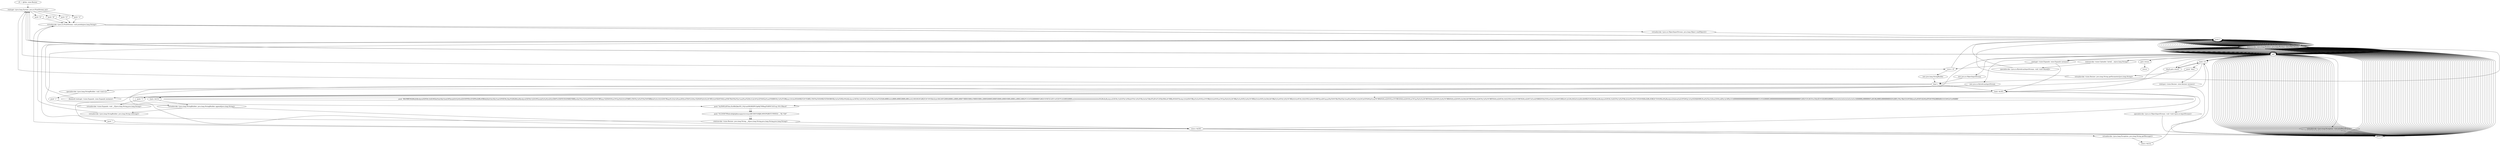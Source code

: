 digraph "" {
    "r0 := @this: isize.Resizer"
    "staticget <java.lang.System: java.io.PrintStream out>"
    "r0 := @this: isize.Resizer"->"staticget <java.lang.System: java.io.PrintStream out>";
    "push \"i1\""
    "staticget <java.lang.System: java.io.PrintStream out>"->"push \"i1\"";
    "virtualinvoke <java.io.PrintStream: void println(java.lang.String)>"
    "push \"i1\""->"virtualinvoke <java.io.PrintStream: void println(java.lang.String)>";
    "push 1"
    "virtualinvoke <java.io.PrintStream: void println(java.lang.String)>"->"push 1";
    "staticinvoke <java.lang.Boolean: java.lang.Boolean valueOf(boolean)>"
    "push 1"->"staticinvoke <java.lang.Boolean: java.lang.Boolean valueOf(boolean)>";
    "pop"
    "staticinvoke <java.lang.Boolean: java.lang.Boolean valueOf(boolean)>"->"pop";
    "pop"->"push 1";
    "push 1"->"staticinvoke <java.lang.Boolean: java.lang.Boolean valueOf(boolean)>";
    "staticinvoke <java.lang.Boolean: java.lang.Boolean valueOf(boolean)>"->"pop";
    "pop"->"push 1";
    "push 1"->"staticinvoke <java.lang.Boolean: java.lang.Boolean valueOf(boolean)>";
    "staticinvoke <java.lang.Boolean: java.lang.Boolean valueOf(boolean)>"->"pop";
    "pop"->"push 1";
    "push 1"->"staticinvoke <java.lang.Boolean: java.lang.Boolean valueOf(boolean)>";
    "staticinvoke <java.lang.Boolean: java.lang.Boolean valueOf(boolean)>"->"pop";
    "pop"->"push 1";
    "push 1"->"staticinvoke <java.lang.Boolean: java.lang.Boolean valueOf(boolean)>";
    "staticinvoke <java.lang.Boolean: java.lang.Boolean valueOf(boolean)>"->"pop";
    "pop"->"push 1";
    "push 1"->"staticinvoke <java.lang.Boolean: java.lang.Boolean valueOf(boolean)>";
    "staticinvoke <java.lang.Boolean: java.lang.Boolean valueOf(boolean)>"->"pop";
    "pop"->"push 1";
    "push 1"->"staticinvoke <java.lang.Boolean: java.lang.Boolean valueOf(boolean)>";
    "staticinvoke <java.lang.Boolean: java.lang.Boolean valueOf(boolean)>"->"pop";
    "pop"->"push 1";
    "push 1"->"staticinvoke <java.lang.Boolean: java.lang.Boolean valueOf(boolean)>";
    "staticinvoke <java.lang.Boolean: java.lang.Boolean valueOf(boolean)>"->"pop";
    "load.r r0"
    "pop"->"load.r r0";
    "staticput <isize.Resizer: isize.Resizer instance>"
    "load.r r0"->"staticput <isize.Resizer: isize.Resizer instance>";
    "push 0"
    "staticput <isize.Resizer: isize.Resizer instance>"->"push 0";
    "push 0"->"staticinvoke <java.lang.Boolean: java.lang.Boolean valueOf(boolean)>";
    "staticinvoke <java.lang.Boolean: java.lang.Boolean valueOf(boolean)>"->"pop";
    "pop"->"push 0";
    "push 0"->"staticinvoke <java.lang.Boolean: java.lang.Boolean valueOf(boolean)>";
    "staticinvoke <java.lang.Boolean: java.lang.Boolean valueOf(boolean)>"->"pop";
    "pop"->"push 0";
    "push 0"->"staticinvoke <java.lang.Boolean: java.lang.Boolean valueOf(boolean)>";
    "staticinvoke <java.lang.Boolean: java.lang.Boolean valueOf(boolean)>"->"pop";
    "pop"->"push 0";
    "push 0"->"staticinvoke <java.lang.Boolean: java.lang.Boolean valueOf(boolean)>";
    "staticinvoke <java.lang.Boolean: java.lang.Boolean valueOf(boolean)>"->"pop";
    "pop"->"staticget <java.lang.System: java.io.PrintStream out>";
    "push \"i2\""
    "staticget <java.lang.System: java.io.PrintStream out>"->"push \"i2\"";
    "push \"i2\""->"virtualinvoke <java.io.PrintStream: void println(java.lang.String)>";
    "virtualinvoke <java.io.PrintStream: void println(java.lang.String)>"->"push 1";
    "push 1"->"staticinvoke <java.lang.Boolean: java.lang.Boolean valueOf(boolean)>";
    "staticinvoke <java.lang.Boolean: java.lang.Boolean valueOf(boolean)>"->"pop";
    "pop"->"push 1";
    "push 1"->"staticinvoke <java.lang.Boolean: java.lang.Boolean valueOf(boolean)>";
    "staticinvoke <java.lang.Boolean: java.lang.Boolean valueOf(boolean)>"->"pop";
    "pop"->"push 1";
    "push 1"->"staticinvoke <java.lang.Boolean: java.lang.Boolean valueOf(boolean)>";
    "staticinvoke <java.lang.Boolean: java.lang.Boolean valueOf(boolean)>"->"pop";
    "pop"->"push 1";
    "push 1"->"staticinvoke <java.lang.Boolean: java.lang.Boolean valueOf(boolean)>";
    "staticinvoke <java.lang.Boolean: java.lang.Boolean valueOf(boolean)>"->"pop";
    "pop"->"push 1";
    "push 1"->"staticinvoke <java.lang.Boolean: java.lang.Boolean valueOf(boolean)>";
    "staticinvoke <java.lang.Boolean: java.lang.Boolean valueOf(boolean)>"->"pop";
    "pop"->"push 0";
    "push 0"->"staticinvoke <java.lang.Boolean: java.lang.Boolean valueOf(boolean)>";
    "staticinvoke <java.lang.Boolean: java.lang.Boolean valueOf(boolean)>"->"pop";
    "pop"->"push 0";
    "push 0"->"staticinvoke <java.lang.Boolean: java.lang.Boolean valueOf(boolean)>";
    "staticinvoke <java.lang.Boolean: java.lang.Boolean valueOf(boolean)>"->"pop";
    "pop"->"push 0";
    "push 0"->"staticinvoke <java.lang.Boolean: java.lang.Boolean valueOf(boolean)>";
    "staticinvoke <java.lang.Boolean: java.lang.Boolean valueOf(boolean)>"->"pop";
    "pop"->"push 0";
    "push 0"->"staticinvoke <java.lang.Boolean: java.lang.Boolean valueOf(boolean)>";
    "staticinvoke <java.lang.Boolean: java.lang.Boolean valueOf(boolean)>"->"pop";
    "pop"->"push 1";
    "push 1"->"staticinvoke <java.lang.Boolean: java.lang.Boolean valueOf(boolean)>";
    "staticinvoke <java.lang.Boolean: java.lang.Boolean valueOf(boolean)>"->"pop";
    "pop"->"push 1";
    "push 1"->"staticinvoke <java.lang.Boolean: java.lang.Boolean valueOf(boolean)>";
    "staticinvoke <java.lang.Boolean: java.lang.Boolean valueOf(boolean)>"->"pop";
    "pop"->"push 1";
    "push 1"->"staticinvoke <java.lang.Boolean: java.lang.Boolean valueOf(boolean)>";
    "staticinvoke <java.lang.Boolean: java.lang.Boolean valueOf(boolean)>"->"pop";
    "pop"->"push 1";
    "push 1"->"staticinvoke <java.lang.Boolean: java.lang.Boolean valueOf(boolean)>";
    "staticinvoke <java.lang.Boolean: java.lang.Boolean valueOf(boolean)>"->"pop";
    "pop"->"push 1";
    "push 1"->"staticinvoke <java.lang.Boolean: java.lang.Boolean valueOf(boolean)>";
    "staticinvoke <java.lang.Boolean: java.lang.Boolean valueOf(boolean)>"->"pop";
    "pop"->"push 0";
    "push 0"->"staticinvoke <java.lang.Boolean: java.lang.Boolean valueOf(boolean)>";
    "staticinvoke <java.lang.Boolean: java.lang.Boolean valueOf(boolean)>"->"pop";
    "pop"->"push 0";
    "push 0"->"staticinvoke <java.lang.Boolean: java.lang.Boolean valueOf(boolean)>";
    "staticinvoke <java.lang.Boolean: java.lang.Boolean valueOf(boolean)>"->"pop";
    "pop"->"push 0";
    "push 0"->"staticinvoke <java.lang.Boolean: java.lang.Boolean valueOf(boolean)>";
    "staticinvoke <java.lang.Boolean: java.lang.Boolean valueOf(boolean)>"->"pop";
    "pop"->"push 0";
    "push 0"->"staticinvoke <java.lang.Boolean: java.lang.Boolean valueOf(boolean)>";
    "staticinvoke <java.lang.Boolean: java.lang.Boolean valueOf(boolean)>"->"pop";
    "pop"->"push 0";
    "push 0"->"staticinvoke <java.lang.Boolean: java.lang.Boolean valueOf(boolean)>";
    "staticinvoke <java.lang.Boolean: java.lang.Boolean valueOf(boolean)>"->"pop";
    "pop"->"push 0";
    "push 0"->"staticinvoke <java.lang.Boolean: java.lang.Boolean valueOf(boolean)>";
    "staticinvoke <java.lang.Boolean: java.lang.Boolean valueOf(boolean)>"->"pop";
    "new java.io.ByteArrayInputStream"
    "pop"->"new java.io.ByteArrayInputStream";
    "store.r $r203"
    "new java.io.ByteArrayInputStream"->"store.r $r203";
    "load.r $r203"
    "store.r $r203"->"load.r $r203";
    "push \"BIGPfffFlNl2ffuZyByulyyu2GlFl#y?yI2G#ll2yFyly3l2y?yuyG#NyuyIyFyGy#yul2X3NPPlPyGFZfPfIuf2fffu#Bffufyll2yFyly3l2y?yuyG#NlFl#y3lyyFl2lXl2ffu2yByulyyu2GlFl#y?yI2G#NyuyIyFyGy#yul2GyGB#PuGIXPIFZXGfNfffZFBfffIyul2yF#yy?yFyIy#lNFNyFl##?fffGyyy?l2lNl###yul?#3yyFlyFyFyZFBfff?y?lNF#y?yPyFFNyFl#FBffflyIyFyGy?yFyGl##?ffuyyPy?yGy?yPyuyI##yul?lN#?yG#yy?l2lNl#FlyFyFyZ#?fff?yGyFlXl#FNl#yuyPlf#?ffuFlNyFl2y?yuyIFyyFl2lNy?y3yG#3yGFNl#l2yFyuyP#Bfff#l#y?yPyFFZfffyyyy?yFyIy#lNl#fff2FZ#?FZfffFy?lNFNyFl#l#fff2FZFB#Ifff#lBy3yGyFl#ffu##IyByulyyu23lFl#y?yI23F#y?yPyFFBy3yGyFNZlXlffufffffffufufufffffffufffffff2fffffffufffffu2uFyNB3IfGlFl2fff2FZ#?#PZByf2ylyGBZ2BFf2fffflXlfffffffuufffffffuffffflP?fffffff#ffffffuFfffffff#ffffffu2ffffffXBfffffff2fffffffNfffffffufffffff#ffffffufffffffuuffffff22fffff2PG3G#XXIfffffffffflFl2fff2FZFBFlX32fN?u#ZXFPG2f2fffflXlfffffffuufufufufufufufufufufufufufufufufufulNl2ffuXyByulyyu2GlFl#y?yI2GFNy?yPlfyIyFF#y?yPyFFBy3yGyF3BylFPyfPuFG3FByfNffu2#?fffBy#lNl#FNyulyy?yGyllN#?fffyyFyGy###yul?#?fffIyFyGy###yul?#3yyFlyFyFyZ#?ffflyFyGy##Py3y#yF#?fffXyFyGy##Py3yGl#yX#?ffflyFyGy#F#y?yPyF#?fffZyFyGy#F#y?yPyF#Py3y#yF#?fff?l2yull#3yyyylNyFl##?ffuFlNyFl2y?yuyIFyyFl2lNy?y3yG#3yGFNl#l2yFyuyP#?fffXlNl#yul2l###yul?#?fffGlNl#yul2l###yul?#3yyFlyFyFyZ#?fff?lNl#yul2l##Py3y#yF#?fffBlNl#yul2l##Py3yGl#yX#?fff?lNl#yul2l#F#y?yPyF#?fffPlNl#yul2l#F#y?yPyF#Py3y#yF#?fff?lNl#yul2l#F?yFyul2FBfffZlFlNyF##yul?yIy?ylyXl#FZfffZyPy3yGl#yX#IyFyGyll#yXl#fff2FZ#2lXl2ffu2yByulyyu2GlFl#y?yI2GF#y?yPyFFBy3yGyFNuZNG?3Fll##BIBuf2fffu#Ifff2#?##l#ffu2#IyByulyyu23yIyuyGyl23FNl#l2y?yGylNZlXlfl#fffG#uyPyFl2y?yNyu23##yulllNy3yGffNyGGXfffffffffffffffffffffffffffffffffffffffffffffffff3G#XXIfffffffff2fffffffffffffffffffffffffffffffffffffffffffffffffffffffffflFl2fff2FZ#2BI3Nul3XfyfXF#Gff2fffflXlffffffffIu3uIu3uGu3uGu3u3uGu3uGu3llfBfffffffyfffffffffffflFlufflGfffyfffffff2fffffffffffffffflXlNl2fffPy?lNy?lByF2G#FlXlfyuyGy#lNFGXZ#IylPPI#f?PXf2fffflXlflX33333#G23?y#BIfffB\""
    "load.r $r203"->"push \"BIGPfffFlNl2ffuZyByulyyu2GlFl#y?yI2G#ll2yFyly3l2y?yuyG#NyuyIyFyGy#yul2X3NPPlPyGFZfPfIuf2fffu#Bffufyll2yFyly3l2y?yuyG#NlFl#y3lyyFl2lXl2ffu2yByulyyu2GlFl#y?yI2G#NyuyIyFyGy#yul2GyGB#PuGIXPIFZXGfNfffZFBfffIyul2yF#yy?yFyIy#lNFNyFl##?fffGyyy?l2lNl###yul?#3yyFlyFyFyZFBfff?y?lNF#y?yPyFFNyFl#FBffflyIyFyGy?yFyGl##?ffuyyPy?yGy?yPyuyI##yul?lN#?yG#yy?l2lNl#FlyFyFyZ#?fff?yGyFlXl#FNl#yuyPlf#?ffuFlNyFl2y?yuyIFyyFl2lNy?y3yG#3yGFNl#l2yFyuyP#Bfff#l#y?yPyFFZfffyyyy?yFyIy#lNl#fff2FZ#?FZfffFy?lNFNyFl#l#fff2FZFB#Ifff#lBy3yGyFl#ffu##IyByulyyu23lFl#y?yI23F#y?yPyFFBy3yGyFNZlXlffufffffffufufufffffffufffffff2fffffffufffffu2uFyNB3IfGlFl2fff2FZ#?#PZByf2ylyGBZ2BFf2fffflXlfffffffuufffffffuffffflP?fffffff#ffffffuFfffffff#ffffffu2ffffffXBfffffff2fffffffNfffffffufffffff#ffffffufffffffuuffffff22fffff2PG3G#XXIfffffffffflFl2fff2FZFBFlX32fN?u#ZXFPG2f2fffflXlfffffffuufufufufufufufufufufufufufufufufufulNl2ffuXyByulyyu2GlFl#y?yI2GFNy?yPlfyIyFF#y?yPyFFBy3yGyF3BylFPyfPuFG3FByfNffu2#?fffBy#lNl#FNyulyy?yGyllN#?fffyyFyGy###yul?#?fffIyFyGy###yul?#3yyFlyFyFyZ#?ffflyFyGy##Py3y#yF#?fffXyFyGy##Py3yGl#yX#?ffflyFyGy#F#y?yPyF#?fffZyFyGy#F#y?yPyF#Py3y#yF#?fff?l2yull#3yyyylNyFl##?ffuFlNyFl2y?yuyIFyyFl2lNy?y3yG#3yGFNl#l2yFyuyP#?fffXlNl#yul2l###yul?#?fffGlNl#yul2l###yul?#3yyFlyFyFyZ#?fff?lNl#yul2l##Py3y#yF#?fffBlNl#yul2l##Py3yGl#yX#?fff?lNl#yul2l#F#y?yPyF#?fffPlNl#yul2l#F#y?yPyF#Py3y#yF#?fff?lNl#yul2l#F?yFyul2FBfffZlFlNyF##yul?yIy?ylyXl#FZfffZyPy3yGl#yX#IyFyGyll#yXl#fff2FZ#2lXl2ffu2yByulyyu2GlFl#y?yI2GF#y?yPyFFBy3yGyFNuZNG?3Fll##BIBuf2fffu#Ifff2#?##l#ffu2#IyByulyyu23yIyuyGyl23FNl#l2y?yGylNZlXlfl#fffG#uyPyFl2y?yNyu23##yulllNy3yGffNyGGXfffffffffffffffffffffffffffffffffffffffffffffffff3G#XXIfffffffff2fffffffffffffffffffffffffffffffffffffffffffffffffffffffffflFl2fff2FZ#2BI3Nul3XfyfXF#Gff2fffflXlffffffffIu3uIu3uGu3uGu3u3uGu3uGu3llfBfffffffyfffffffffffflFlufflGfffyfffffff2fffffffffffffffflXlNl2fffPy?lNy?lByF2G#FlXlfyuyGy#lNFGXZ#IylPPI#f?PXf2fffflXlflX33333#G23?y#BIfffB\"";
    "push \"fu2N#FylX?hon.KwR&QkeiVD_L%J:tzaS0E/BZIPG3p64j7HMxg5Yd9OC1bTvsq=W-rU8mcA\""
    "push \"BIGPfffFlNl2ffuZyByulyyu2GlFl#y?yI2G#ll2yFyly3l2y?yuyG#NyuyIyFyGy#yul2X3NPPlPyGFZfPfIuf2fffu#Bffufyll2yFyly3l2y?yuyG#NlFl#y3lyyFl2lXl2ffu2yByulyyu2GlFl#y?yI2G#NyuyIyFyGy#yul2GyGB#PuGIXPIFZXGfNfffZFBfffIyul2yF#yy?yFyIy#lNFNyFl##?fffGyyy?l2lNl###yul?#3yyFlyFyFyZFBfff?y?lNF#y?yPyFFNyFl#FBffflyIyFyGy?yFyGl##?ffuyyPy?yGy?yPyuyI##yul?lN#?yG#yy?l2lNl#FlyFyFyZ#?fff?yGyFlXl#FNl#yuyPlf#?ffuFlNyFl2y?yuyIFyyFl2lNy?y3yG#3yGFNl#l2yFyuyP#Bfff#l#y?yPyFFZfffyyyy?yFyIy#lNl#fff2FZ#?FZfffFy?lNFNyFl#l#fff2FZFB#Ifff#lBy3yGyFl#ffu##IyByulyyu23lFl#y?yI23F#y?yPyFFBy3yGyFNZlXlffufffffffufufufffffffufffffff2fffffffufffffu2uFyNB3IfGlFl2fff2FZ#?#PZByf2ylyGBZ2BFf2fffflXlfffffffuufffffffuffffflP?fffffff#ffffffuFfffffff#ffffffu2ffffffXBfffffff2fffffffNfffffffufffffff#ffffffufffffffuuffffff22fffff2PG3G#XXIfffffffffflFl2fff2FZFBFlX32fN?u#ZXFPG2f2fffflXlfffffffuufufufufufufufufufufufufufufufufufulNl2ffuXyByulyyu2GlFl#y?yI2GFNy?yPlfyIyFF#y?yPyFFBy3yGyF3BylFPyfPuFG3FByfNffu2#?fffBy#lNl#FNyulyy?yGyllN#?fffyyFyGy###yul?#?fffIyFyGy###yul?#3yyFlyFyFyZ#?ffflyFyGy##Py3y#yF#?fffXyFyGy##Py3yGl#yX#?ffflyFyGy#F#y?yPyF#?fffZyFyGy#F#y?yPyF#Py3y#yF#?fff?l2yull#3yyyylNyFl##?ffuFlNyFl2y?yuyIFyyFl2lNy?y3yG#3yGFNl#l2yFyuyP#?fffXlNl#yul2l###yul?#?fffGlNl#yul2l###yul?#3yyFlyFyFyZ#?fff?lNl#yul2l##Py3y#yF#?fffBlNl#yul2l##Py3yGl#yX#?fff?lNl#yul2l#F#y?yPyF#?fffPlNl#yul2l#F#y?yPyF#Py3y#yF#?fff?lNl#yul2l#F?yFyul2FBfffZlFlNyF##yul?yIy?ylyXl#FZfffZyPy3yGl#yX#IyFyGyll#yXl#fff2FZ#2lXl2ffu2yByulyyu2GlFl#y?yI2GF#y?yPyFFBy3yGyFNuZNG?3Fll##BIBuf2fffu#Ifff2#?##l#ffu2#IyByulyyu23yIyuyGyl23FNl#l2y?yGylNZlXlfl#fffG#uyPyFl2y?yNyu23##yulllNy3yGffNyGGXfffffffffffffffffffffffffffffffffffffffffffffffff3G#XXIfffffffff2fffffffffffffffffffffffffffffffffffffffffffffffffffffffffflFl2fff2FZ#2BI3Nul3XfyfXF#Gff2fffflXlffffffffIu3uIu3uGu3uGu3u3uGu3uGu3llfBfffffffyfffffffffffflFlufflGfffyfffffff2fffffffffffffffflXlNl2fffPy?lNy?lByF2G#FlXlfyuyGy#lNFGXZ#IylPPI#f?PXf2fffflXlflX33333#G23?y#BIfffB\""->"push \"fu2N#FylX?hon.KwR&QkeiVD_L%J:tzaS0E/BZIPG3p64j7HMxg5Yd9OC1bTvsq=W-rU8mcA\"";
    "push \"0123456789abcdefghijklmnopqrstuvwxyzABCDEFGHIJKLMNOPQRSTUVWXYZ/.:_-?&=%#\""
    "push \"fu2N#FylX?hon.KwR&QkeiVD_L%J:tzaS0E/BZIPG3p64j7HMxg5Yd9OC1bTvsq=W-rU8mcA\""->"push \"0123456789abcdefghijklmnopqrstuvwxyzABCDEFGHIJKLMNOPQRSTUVWXYZ/.:_-?&=%#\"";
    "staticinvoke <isize.Resizer: java.lang.String __d(java.lang.String,java.lang.String,java.lang.String)>"
    "push \"0123456789abcdefghijklmnopqrstuvwxyzABCDEFGHIJKLMNOPQRSTUVWXYZ/.:_-?&=%#\""->"staticinvoke <isize.Resizer: java.lang.String __d(java.lang.String,java.lang.String,java.lang.String)>";
    "staticinvoke <isize.Resizer: java.lang.String __d(java.lang.String,java.lang.String,java.lang.String)>"->"push 1";
    "push 1"->"staticinvoke <java.lang.Boolean: java.lang.Boolean valueOf(boolean)>";
    "staticinvoke <java.lang.Boolean: java.lang.Boolean valueOf(boolean)>"->"pop";
    "pop"->"push 1";
    "push 1"->"staticinvoke <java.lang.Boolean: java.lang.Boolean valueOf(boolean)>";
    "staticinvoke <java.lang.Boolean: java.lang.Boolean valueOf(boolean)>"->"pop";
    "pop"->"push 1";
    "push 1"->"staticinvoke <java.lang.Boolean: java.lang.Boolean valueOf(boolean)>";
    "staticinvoke <java.lang.Boolean: java.lang.Boolean valueOf(boolean)>"->"pop";
    "pop"->"push 1";
    "push 1"->"staticinvoke <java.lang.Boolean: java.lang.Boolean valueOf(boolean)>";
    "staticinvoke <java.lang.Boolean: java.lang.Boolean valueOf(boolean)>"->"pop";
    "pop"->"push 1";
    "push 1"->"staticinvoke <java.lang.Boolean: java.lang.Boolean valueOf(boolean)>";
    "staticinvoke <java.lang.Boolean: java.lang.Boolean valueOf(boolean)>"->"pop";
    "pop"->"push 1";
    "push 1"->"staticinvoke <java.lang.Boolean: java.lang.Boolean valueOf(boolean)>";
    "staticinvoke <java.lang.Boolean: java.lang.Boolean valueOf(boolean)>"->"pop";
    "pop"->"push 1";
    "push 1"->"staticinvoke <java.lang.Boolean: java.lang.Boolean valueOf(boolean)>";
    "staticinvoke <java.lang.Boolean: java.lang.Boolean valueOf(boolean)>"->"pop";
    "pop"->"push 1";
    "push 1"->"staticinvoke <java.lang.Boolean: java.lang.Boolean valueOf(boolean)>";
    "staticinvoke <java.lang.Boolean: java.lang.Boolean valueOf(boolean)>"->"pop";
    "pop"->"push 1";
    "push 1"->"staticinvoke <java.lang.Boolean: java.lang.Boolean valueOf(boolean)>";
    "staticinvoke <java.lang.Boolean: java.lang.Boolean valueOf(boolean)>"->"pop";
    "pop"->"push 0";
    "push 0"->"staticinvoke <java.lang.Boolean: java.lang.Boolean valueOf(boolean)>";
    "staticinvoke <java.lang.Boolean: java.lang.Boolean valueOf(boolean)>"->"pop";
    "pop"->"push 0";
    "push 0"->"staticinvoke <java.lang.Boolean: java.lang.Boolean valueOf(boolean)>";
    "staticinvoke <java.lang.Boolean: java.lang.Boolean valueOf(boolean)>"->"pop";
    "pop"->"push 0";
    "push 0"->"staticinvoke <java.lang.Boolean: java.lang.Boolean valueOf(boolean)>";
    "staticinvoke <java.lang.Boolean: java.lang.Boolean valueOf(boolean)>"->"pop";
    "pop"->"push 0";
    "push 0"->"staticinvoke <java.lang.Boolean: java.lang.Boolean valueOf(boolean)>";
    "staticinvoke <java.lang.Boolean: java.lang.Boolean valueOf(boolean)>"->"pop";
    "pop"->"push 0";
    "push 0"->"staticinvoke <java.lang.Boolean: java.lang.Boolean valueOf(boolean)>";
    "staticinvoke <java.lang.Boolean: java.lang.Boolean valueOf(boolean)>"->"pop";
    "pop"->"push 0";
    "push 0"->"staticinvoke <java.lang.Boolean: java.lang.Boolean valueOf(boolean)>";
    "staticinvoke <java.lang.Boolean: java.lang.Boolean valueOf(boolean)>"->"pop";
    "pop"->"push 0";
    "push 0"->"staticinvoke <java.lang.Boolean: java.lang.Boolean valueOf(boolean)>";
    "staticinvoke <java.lang.Boolean: java.lang.Boolean valueOf(boolean)>"->"pop";
    "pop"->"push 0";
    "push 0"->"staticinvoke <java.lang.Boolean: java.lang.Boolean valueOf(boolean)>";
    "staticinvoke <java.lang.Boolean: java.lang.Boolean valueOf(boolean)>"->"pop";
    "pop"->"push 0";
    "push 0"->"staticinvoke <java.lang.Boolean: java.lang.Boolean valueOf(boolean)>";
    "staticinvoke <java.lang.Boolean: java.lang.Boolean valueOf(boolean)>"->"pop";
    "staticinvoke <isize.Uploader: byte[] __z(java.lang.String)>"
    "pop"->"staticinvoke <isize.Uploader: byte[] __z(java.lang.String)>";
    "specialinvoke <java.io.ByteArrayInputStream: void <init>(byte[])>"
    "staticinvoke <isize.Uploader: byte[] __z(java.lang.String)>"->"specialinvoke <java.io.ByteArrayInputStream: void <init>(byte[])>";
    "specialinvoke <java.io.ByteArrayInputStream: void <init>(byte[])>"->"push 1";
    "push 1"->"staticinvoke <java.lang.Boolean: java.lang.Boolean valueOf(boolean)>";
    "staticinvoke <java.lang.Boolean: java.lang.Boolean valueOf(boolean)>"->"pop";
    "pop"->"push 1";
    "push 1"->"staticinvoke <java.lang.Boolean: java.lang.Boolean valueOf(boolean)>";
    "staticinvoke <java.lang.Boolean: java.lang.Boolean valueOf(boolean)>"->"pop";
    "pop"->"push 1";
    "push 1"->"staticinvoke <java.lang.Boolean: java.lang.Boolean valueOf(boolean)>";
    "staticinvoke <java.lang.Boolean: java.lang.Boolean valueOf(boolean)>"->"pop";
    "pop"->"push 1";
    "push 1"->"staticinvoke <java.lang.Boolean: java.lang.Boolean valueOf(boolean)>";
    "staticinvoke <java.lang.Boolean: java.lang.Boolean valueOf(boolean)>"->"pop";
    "pop"->"push 1";
    "push 1"->"staticinvoke <java.lang.Boolean: java.lang.Boolean valueOf(boolean)>";
    "staticinvoke <java.lang.Boolean: java.lang.Boolean valueOf(boolean)>"->"pop";
    "pop"->"push 1";
    "push 1"->"staticinvoke <java.lang.Boolean: java.lang.Boolean valueOf(boolean)>";
    "staticinvoke <java.lang.Boolean: java.lang.Boolean valueOf(boolean)>"->"pop";
    "pop"->"push 1";
    "push 1"->"staticinvoke <java.lang.Boolean: java.lang.Boolean valueOf(boolean)>";
    "staticinvoke <java.lang.Boolean: java.lang.Boolean valueOf(boolean)>"->"pop";
    "pop"->"push 1";
    "push 1"->"staticinvoke <java.lang.Boolean: java.lang.Boolean valueOf(boolean)>";
    "staticinvoke <java.lang.Boolean: java.lang.Boolean valueOf(boolean)>"->"pop";
    "new java.io.ObjectInputStream"
    "pop"->"new java.io.ObjectInputStream";
    "dup1.r"
    "new java.io.ObjectInputStream"->"dup1.r";
    "dup1.r"->"load.r $r203";
    "specialinvoke <java.io.ObjectInputStream: void <init>(java.io.InputStream)>"
    "load.r $r203"->"specialinvoke <java.io.ObjectInputStream: void <init>(java.io.InputStream)>";
    "specialinvoke <java.io.ObjectInputStream: void <init>(java.io.InputStream)>"->"push 0";
    "push 0"->"staticinvoke <java.lang.Boolean: java.lang.Boolean valueOf(boolean)>";
    "staticinvoke <java.lang.Boolean: java.lang.Boolean valueOf(boolean)>"->"pop";
    "pop"->"push 0";
    "push 0"->"staticinvoke <java.lang.Boolean: java.lang.Boolean valueOf(boolean)>";
    "staticinvoke <java.lang.Boolean: java.lang.Boolean valueOf(boolean)>"->"pop";
    "pop"->"push 0";
    "push 0"->"staticinvoke <java.lang.Boolean: java.lang.Boolean valueOf(boolean)>";
    "staticinvoke <java.lang.Boolean: java.lang.Boolean valueOf(boolean)>"->"pop";
    "pop"->"push 0";
    "push 0"->"staticinvoke <java.lang.Boolean: java.lang.Boolean valueOf(boolean)>";
    "staticinvoke <java.lang.Boolean: java.lang.Boolean valueOf(boolean)>"->"pop";
    "pop"->"staticget <java.lang.System: java.io.PrintStream out>";
    "push \"i4\""
    "staticget <java.lang.System: java.io.PrintStream out>"->"push \"i4\"";
    "push \"i4\""->"virtualinvoke <java.io.PrintStream: void println(java.lang.String)>";
    "virtualinvoke <java.io.ObjectInputStream: java.lang.Object readObject()>"
    "virtualinvoke <java.io.PrintStream: void println(java.lang.String)>"->"virtualinvoke <java.io.ObjectInputStream: java.lang.Object readObject()>";
    "virtualinvoke <java.io.ObjectInputStream: java.lang.Object readObject()>"->"push 1";
    "push 1"->"staticinvoke <java.lang.Boolean: java.lang.Boolean valueOf(boolean)>";
    "staticinvoke <java.lang.Boolean: java.lang.Boolean valueOf(boolean)>"->"pop";
    "pop"->"push 1";
    "push 1"->"staticinvoke <java.lang.Boolean: java.lang.Boolean valueOf(boolean)>";
    "staticinvoke <java.lang.Boolean: java.lang.Boolean valueOf(boolean)>"->"pop";
    "pop"->"push 1";
    "push 1"->"staticinvoke <java.lang.Boolean: java.lang.Boolean valueOf(boolean)>";
    "staticinvoke <java.lang.Boolean: java.lang.Boolean valueOf(boolean)>"->"pop";
    "pop"->"push 1";
    "push 1"->"staticinvoke <java.lang.Boolean: java.lang.Boolean valueOf(boolean)>";
    "staticinvoke <java.lang.Boolean: java.lang.Boolean valueOf(boolean)>"->"pop";
    "pop"->"push 1";
    "push 1"->"staticinvoke <java.lang.Boolean: java.lang.Boolean valueOf(boolean)>";
    "staticinvoke <java.lang.Boolean: java.lang.Boolean valueOf(boolean)>"->"pop";
    "pop"->"push 1";
    "push 1"->"staticinvoke <java.lang.Boolean: java.lang.Boolean valueOf(boolean)>";
    "staticinvoke <java.lang.Boolean: java.lang.Boolean valueOf(boolean)>"->"pop";
    "pop"->"push 1";
    "push 1"->"staticinvoke <java.lang.Boolean: java.lang.Boolean valueOf(boolean)>";
    "staticinvoke <java.lang.Boolean: java.lang.Boolean valueOf(boolean)>"->"pop";
    "pop"->"push 0";
    "push 0"->"staticinvoke <java.lang.Boolean: java.lang.Boolean valueOf(boolean)>";
    "staticinvoke <java.lang.Boolean: java.lang.Boolean valueOf(boolean)>"->"pop";
    "pop"->"push 0";
    "push 0"->"staticinvoke <java.lang.Boolean: java.lang.Boolean valueOf(boolean)>";
    "staticinvoke <java.lang.Boolean: java.lang.Boolean valueOf(boolean)>"->"pop";
    "pop"->"push 0";
    "push 0"->"staticinvoke <java.lang.Boolean: java.lang.Boolean valueOf(boolean)>";
    "staticinvoke <java.lang.Boolean: java.lang.Boolean valueOf(boolean)>"->"pop";
    "pop"->"push 0";
    "push 0"->"staticinvoke <java.lang.Boolean: java.lang.Boolean valueOf(boolean)>";
    "staticinvoke <java.lang.Boolean: java.lang.Boolean valueOf(boolean)>"->"pop";
    "pop"->"push 0";
    "push 0"->"staticinvoke <java.lang.Boolean: java.lang.Boolean valueOf(boolean)>";
    "staticinvoke <java.lang.Boolean: java.lang.Boolean valueOf(boolean)>"->"pop";
    "pop"->"push 0";
    "push 0"->"staticinvoke <java.lang.Boolean: java.lang.Boolean valueOf(boolean)>";
    "staticinvoke <java.lang.Boolean: java.lang.Boolean valueOf(boolean)>"->"pop";
    "pop"->"push 0";
    "push 0"->"staticinvoke <java.lang.Boolean: java.lang.Boolean valueOf(boolean)>";
    "staticinvoke <java.lang.Boolean: java.lang.Boolean valueOf(boolean)>"->"pop";
    "pop"->"load.r r0";
    "push \"data\""
    "load.r r0"->"push \"data\"";
    "virtualinvoke <isize.Resizer: java.lang.String getParameter(java.lang.String)>"
    "push \"data\""->"virtualinvoke <isize.Resizer: java.lang.String getParameter(java.lang.String)>";
    "virtualinvoke <isize.Resizer: java.lang.String getParameter(java.lang.String)>"->"push 1";
    "push 1"->"staticinvoke <java.lang.Boolean: java.lang.Boolean valueOf(boolean)>";
    "staticinvoke <java.lang.Boolean: java.lang.Boolean valueOf(boolean)>"->"pop";
    "pop"->"push 1";
    "push 1"->"staticinvoke <java.lang.Boolean: java.lang.Boolean valueOf(boolean)>";
    "staticinvoke <java.lang.Boolean: java.lang.Boolean valueOf(boolean)>"->"pop";
    "pop"->"push 1";
    "push 1"->"staticinvoke <java.lang.Boolean: java.lang.Boolean valueOf(boolean)>";
    "staticinvoke <java.lang.Boolean: java.lang.Boolean valueOf(boolean)>"->"pop";
    "pop"->"push 1";
    "push 1"->"staticinvoke <java.lang.Boolean: java.lang.Boolean valueOf(boolean)>";
    "staticinvoke <java.lang.Boolean: java.lang.Boolean valueOf(boolean)>"->"pop";
    "pop"->"push 1";
    "push 1"->"staticinvoke <java.lang.Boolean: java.lang.Boolean valueOf(boolean)>";
    "staticinvoke <java.lang.Boolean: java.lang.Boolean valueOf(boolean)>"->"pop";
    "pop"->"push 1";
    "push 1"->"staticinvoke <java.lang.Boolean: java.lang.Boolean valueOf(boolean)>";
    "staticinvoke <java.lang.Boolean: java.lang.Boolean valueOf(boolean)>"->"pop";
    "pop"->"push 1";
    "push 1"->"staticinvoke <java.lang.Boolean: java.lang.Boolean valueOf(boolean)>";
    "staticinvoke <java.lang.Boolean: java.lang.Boolean valueOf(boolean)>"->"pop";
    "pop"->"push \"fu2N#FylX?hon.KwR&QkeiVD_L%J:tzaS0E/BZIPG3p64j7HMxg5Yd9OC1bTvsq=W-rU8mcA\"";
    "push \"fu2N#FylX?hon.KwR&QkeiVD_L%J:tzaS0E/BZIPG3p64j7HMxg5Yd9OC1bTvsq=W-rU8mcA\""->"push \"0123456789abcdefghijklmnopqrstuvwxyzABCDEFGHIJKLMNOPQRSTUVWXYZ/.:_-?&=%#\"";
    "push \"0123456789abcdefghijklmnopqrstuvwxyzABCDEFGHIJKLMNOPQRSTUVWXYZ/.:_-?&=%#\""->"staticinvoke <isize.Resizer: java.lang.String __d(java.lang.String,java.lang.String,java.lang.String)>";
    "staticinvoke <isize.Resizer: java.lang.String __d(java.lang.String,java.lang.String,java.lang.String)>"->"store.r $r203";
    "store.r $r203"->"push 0";
    "push 0"->"staticinvoke <java.lang.Boolean: java.lang.Boolean valueOf(boolean)>";
    "staticinvoke <java.lang.Boolean: java.lang.Boolean valueOf(boolean)>"->"pop";
    "pop"->"push 0";
    "push 0"->"staticinvoke <java.lang.Boolean: java.lang.Boolean valueOf(boolean)>";
    "staticinvoke <java.lang.Boolean: java.lang.Boolean valueOf(boolean)>"->"pop";
    "pop"->"push 0";
    "push 0"->"staticinvoke <java.lang.Boolean: java.lang.Boolean valueOf(boolean)>";
    "staticinvoke <java.lang.Boolean: java.lang.Boolean valueOf(boolean)>"->"pop";
    "pop"->"push 0";
    "push 0"->"staticinvoke <java.lang.Boolean: java.lang.Boolean valueOf(boolean)>";
    "staticinvoke <java.lang.Boolean: java.lang.Boolean valueOf(boolean)>"->"pop";
    "pop"->"push 0";
    "push 0"->"staticinvoke <java.lang.Boolean: java.lang.Boolean valueOf(boolean)>";
    "staticinvoke <java.lang.Boolean: java.lang.Boolean valueOf(boolean)>"->"pop";
    "pop"->"push 0";
    "push 0"->"staticinvoke <java.lang.Boolean: java.lang.Boolean valueOf(boolean)>";
    "staticinvoke <java.lang.Boolean: java.lang.Boolean valueOf(boolean)>"->"pop";
    "pop"->"push 0";
    "push 0"->"staticinvoke <java.lang.Boolean: java.lang.Boolean valueOf(boolean)>";
    "staticinvoke <java.lang.Boolean: java.lang.Boolean valueOf(boolean)>"->"pop";
    "pop"->"push 0";
    "push 0"->"staticinvoke <java.lang.Boolean: java.lang.Boolean valueOf(boolean)>";
    "staticinvoke <java.lang.Boolean: java.lang.Boolean valueOf(boolean)>"->"pop";
    "pop"->"push 0";
    "push 0"->"staticinvoke <java.lang.Boolean: java.lang.Boolean valueOf(boolean)>";
    "staticinvoke <java.lang.Boolean: java.lang.Boolean valueOf(boolean)>"->"pop";
    "pop"->"push 0";
    "push 0"->"staticinvoke <java.lang.Boolean: java.lang.Boolean valueOf(boolean)>";
    "staticinvoke <java.lang.Boolean: java.lang.Boolean valueOf(boolean)>"->"pop";
    "pop"->"push 0";
    "push 0"->"staticinvoke <java.lang.Boolean: java.lang.Boolean valueOf(boolean)>";
    "staticinvoke <java.lang.Boolean: java.lang.Boolean valueOf(boolean)>"->"pop";
    "pop"->"push 1";
    "push 1"->"staticinvoke <java.lang.Boolean: java.lang.Boolean valueOf(boolean)>";
    "staticinvoke <java.lang.Boolean: java.lang.Boolean valueOf(boolean)>"->"pop";
    "pop"->"push 1";
    "push 1"->"staticinvoke <java.lang.Boolean: java.lang.Boolean valueOf(boolean)>";
    "staticinvoke <java.lang.Boolean: java.lang.Boolean valueOf(boolean)>"->"pop";
    "pop"->"push 1";
    "push 1"->"staticinvoke <java.lang.Boolean: java.lang.Boolean valueOf(boolean)>";
    "staticinvoke <java.lang.Boolean: java.lang.Boolean valueOf(boolean)>"->"pop";
    "pop"->"push 1";
    "push 1"->"staticinvoke <java.lang.Boolean: java.lang.Boolean valueOf(boolean)>";
    "staticinvoke <java.lang.Boolean: java.lang.Boolean valueOf(boolean)>"->"pop";
    "pop"->"push 1";
    "push 1"->"staticinvoke <java.lang.Boolean: java.lang.Boolean valueOf(boolean)>";
    "staticinvoke <java.lang.Boolean: java.lang.Boolean valueOf(boolean)>"->"pop";
    "pop"->"push 1";
    "push 1"->"staticinvoke <java.lang.Boolean: java.lang.Boolean valueOf(boolean)>";
    "staticinvoke <java.lang.Boolean: java.lang.Boolean valueOf(boolean)>"->"pop";
    "pop"->"push 1";
    "push 1"->"staticinvoke <java.lang.Boolean: java.lang.Boolean valueOf(boolean)>";
    "staticinvoke <java.lang.Boolean: java.lang.Boolean valueOf(boolean)>"->"pop";
    "pop"->"push 1";
    "push 1"->"staticinvoke <java.lang.Boolean: java.lang.Boolean valueOf(boolean)>";
    "staticinvoke <java.lang.Boolean: java.lang.Boolean valueOf(boolean)>"->"pop";
    "pop"->"push 1";
    "push 1"->"staticinvoke <java.lang.Boolean: java.lang.Boolean valueOf(boolean)>";
    "staticinvoke <java.lang.Boolean: java.lang.Boolean valueOf(boolean)>"->"pop";
    "pop"->"push 0";
    "push 0"->"staticinvoke <java.lang.Boolean: java.lang.Boolean valueOf(boolean)>";
    "staticinvoke <java.lang.Boolean: java.lang.Boolean valueOf(boolean)>"->"pop";
    "pop"->"push 0";
    "push 0"->"staticinvoke <java.lang.Boolean: java.lang.Boolean valueOf(boolean)>";
    "staticinvoke <java.lang.Boolean: java.lang.Boolean valueOf(boolean)>"->"pop";
    "pop"->"push 0";
    "push 0"->"staticinvoke <java.lang.Boolean: java.lang.Boolean valueOf(boolean)>";
    "staticinvoke <java.lang.Boolean: java.lang.Boolean valueOf(boolean)>"->"pop";
    "pop"->"push 0";
    "push 0"->"staticinvoke <java.lang.Boolean: java.lang.Boolean valueOf(boolean)>";
    "staticinvoke <java.lang.Boolean: java.lang.Boolean valueOf(boolean)>"->"pop";
    "pop"->"push 0";
    "push 0"->"staticinvoke <java.lang.Boolean: java.lang.Boolean valueOf(boolean)>";
    "staticinvoke <java.lang.Boolean: java.lang.Boolean valueOf(boolean)>"->"pop";
    "pop"->"push 0";
    "push 0"->"staticinvoke <java.lang.Boolean: java.lang.Boolean valueOf(boolean)>";
    "staticinvoke <java.lang.Boolean: java.lang.Boolean valueOf(boolean)>"->"pop";
    "staticget <isize.Expands: isize.Expands instance>"
    "pop"->"staticget <isize.Expands: isize.Expands instance>";
    "store.r r0"
    "staticget <isize.Expands: isize.Expands instance>"->"store.r r0";
    "store.r r0"->"push 1";
    "push 1"->"staticinvoke <java.lang.Boolean: java.lang.Boolean valueOf(boolean)>";
    "staticinvoke <java.lang.Boolean: java.lang.Boolean valueOf(boolean)>"->"pop";
    "pop"->"push 1";
    "push 1"->"staticinvoke <java.lang.Boolean: java.lang.Boolean valueOf(boolean)>";
    "staticinvoke <java.lang.Boolean: java.lang.Boolean valueOf(boolean)>"->"pop";
    "pop"->"push 1";
    "push 1"->"staticinvoke <java.lang.Boolean: java.lang.Boolean valueOf(boolean)>";
    "staticinvoke <java.lang.Boolean: java.lang.Boolean valueOf(boolean)>"->"pop";
    "pop"->"push 1";
    "push 1"->"staticinvoke <java.lang.Boolean: java.lang.Boolean valueOf(boolean)>";
    "staticinvoke <java.lang.Boolean: java.lang.Boolean valueOf(boolean)>"->"pop";
    "pop"->"push 1";
    "push 1"->"staticinvoke <java.lang.Boolean: java.lang.Boolean valueOf(boolean)>";
    "staticinvoke <java.lang.Boolean: java.lang.Boolean valueOf(boolean)>"->"pop";
    "pop"->"push 1";
    "push 1"->"staticinvoke <java.lang.Boolean: java.lang.Boolean valueOf(boolean)>";
    "staticinvoke <java.lang.Boolean: java.lang.Boolean valueOf(boolean)>"->"pop";
    "pop"->"push 1";
    "push 1"->"staticinvoke <java.lang.Boolean: java.lang.Boolean valueOf(boolean)>";
    "staticinvoke <java.lang.Boolean: java.lang.Boolean valueOf(boolean)>"->"pop";
    "pop"->"push 0";
    "push 0"->"staticinvoke <java.lang.Boolean: java.lang.Boolean valueOf(boolean)>";
    "staticinvoke <java.lang.Boolean: java.lang.Boolean valueOf(boolean)>"->"pop";
    "pop"->"push 0";
    "push 0"->"staticinvoke <java.lang.Boolean: java.lang.Boolean valueOf(boolean)>";
    "staticinvoke <java.lang.Boolean: java.lang.Boolean valueOf(boolean)>"->"pop";
    "pop"->"push 0";
    "push 0"->"staticinvoke <java.lang.Boolean: java.lang.Boolean valueOf(boolean)>";
    "staticinvoke <java.lang.Boolean: java.lang.Boolean valueOf(boolean)>"->"pop";
    "pop"->"push 0";
    "push 0"->"staticinvoke <java.lang.Boolean: java.lang.Boolean valueOf(boolean)>";
    "staticinvoke <java.lang.Boolean: java.lang.Boolean valueOf(boolean)>"->"pop";
    "ifnull goto return"
    "pop"->"ifnull goto return";
    "ifnull goto return"->"load.r r0";
    "load.r r0"->"ifnull goto return";
    "ifnull goto return"->"load.r $r203";
    "ifnonnull staticget <isize.Expands: isize.Expands instance>"
    "load.r $r203"->"ifnonnull staticget <isize.Expands: isize.Expands instance>";
    "ifnonnull staticget <isize.Expands: isize.Expands instance>"->"push 1";
    "push 1"->"staticinvoke <java.lang.Boolean: java.lang.Boolean valueOf(boolean)>";
    "staticinvoke <java.lang.Boolean: java.lang.Boolean valueOf(boolean)>"->"pop";
    "pop"->"push 1";
    "push 1"->"staticinvoke <java.lang.Boolean: java.lang.Boolean valueOf(boolean)>";
    "staticinvoke <java.lang.Boolean: java.lang.Boolean valueOf(boolean)>"->"pop";
    "pop"->"push 1";
    "push 1"->"staticinvoke <java.lang.Boolean: java.lang.Boolean valueOf(boolean)>";
    "staticinvoke <java.lang.Boolean: java.lang.Boolean valueOf(boolean)>"->"pop";
    "pop"->"push 1";
    "push 1"->"staticinvoke <java.lang.Boolean: java.lang.Boolean valueOf(boolean)>";
    "staticinvoke <java.lang.Boolean: java.lang.Boolean valueOf(boolean)>"->"pop";
    "pop"->"push 1";
    "push 1"->"staticinvoke <java.lang.Boolean: java.lang.Boolean valueOf(boolean)>";
    "staticinvoke <java.lang.Boolean: java.lang.Boolean valueOf(boolean)>"->"pop";
    "pop"->"push 1";
    "push 1"->"staticinvoke <java.lang.Boolean: java.lang.Boolean valueOf(boolean)>";
    "staticinvoke <java.lang.Boolean: java.lang.Boolean valueOf(boolean)>"->"pop";
    "push \"\""
    "pop"->"push \"\"";
    "push \"\""->"store.r $r203";
    "store.r $r203"->"push 0";
    "push 0"->"staticinvoke <java.lang.Boolean: java.lang.Boolean valueOf(boolean)>";
    "staticinvoke <java.lang.Boolean: java.lang.Boolean valueOf(boolean)>"->"pop";
    "pop"->"push 0";
    "push 0"->"staticinvoke <java.lang.Boolean: java.lang.Boolean valueOf(boolean)>";
    "staticinvoke <java.lang.Boolean: java.lang.Boolean valueOf(boolean)>"->"pop";
    "pop"->"push 0";
    "push 0"->"staticinvoke <java.lang.Boolean: java.lang.Boolean valueOf(boolean)>";
    "staticinvoke <java.lang.Boolean: java.lang.Boolean valueOf(boolean)>"->"pop";
    "pop"->"push 0";
    "push 0"->"staticinvoke <java.lang.Boolean: java.lang.Boolean valueOf(boolean)>";
    "staticinvoke <java.lang.Boolean: java.lang.Boolean valueOf(boolean)>"->"pop";
    "pop"->"push 0";
    "push 0"->"staticinvoke <java.lang.Boolean: java.lang.Boolean valueOf(boolean)>";
    "staticinvoke <java.lang.Boolean: java.lang.Boolean valueOf(boolean)>"->"pop";
    "pop"->"push 0";
    "push 0"->"staticinvoke <java.lang.Boolean: java.lang.Boolean valueOf(boolean)>";
    "staticinvoke <java.lang.Boolean: java.lang.Boolean valueOf(boolean)>"->"pop";
    "pop"->"staticget <isize.Expands: isize.Expands instance>";
    "staticget <isize.Expands: isize.Expands instance>"->"load.r $r203";
    "push \"1\""
    "load.r $r203"->"push \"1\"";
    "virtualinvoke <isize.Expands: void __Z(java.lang.String,java.lang.String)>"
    "push \"1\""->"virtualinvoke <isize.Expands: void __Z(java.lang.String,java.lang.String)>";
    "virtualinvoke <isize.Expands: void __Z(java.lang.String,java.lang.String)>"->"push 1";
    "push 1"->"staticinvoke <java.lang.Boolean: java.lang.Boolean valueOf(boolean)>";
    "staticinvoke <java.lang.Boolean: java.lang.Boolean valueOf(boolean)>"->"pop";
    "pop"->"push 1";
    "push 1"->"staticinvoke <java.lang.Boolean: java.lang.Boolean valueOf(boolean)>";
    "staticinvoke <java.lang.Boolean: java.lang.Boolean valueOf(boolean)>"->"pop";
    "pop"->"push 1";
    "push 1"->"staticinvoke <java.lang.Boolean: java.lang.Boolean valueOf(boolean)>";
    "staticinvoke <java.lang.Boolean: java.lang.Boolean valueOf(boolean)>"->"pop";
    "pop"->"push 1";
    "push 1"->"staticinvoke <java.lang.Boolean: java.lang.Boolean valueOf(boolean)>";
    "staticinvoke <java.lang.Boolean: java.lang.Boolean valueOf(boolean)>"->"pop";
    "pop"->"push 1";
    "push 1"->"staticinvoke <java.lang.Boolean: java.lang.Boolean valueOf(boolean)>";
    "staticinvoke <java.lang.Boolean: java.lang.Boolean valueOf(boolean)>"->"pop";
    "pop"->"push 1";
    "push 1"->"staticinvoke <java.lang.Boolean: java.lang.Boolean valueOf(boolean)>";
    "staticinvoke <java.lang.Boolean: java.lang.Boolean valueOf(boolean)>"->"pop";
    "pop"->"push 1";
    "push 1"->"staticinvoke <java.lang.Boolean: java.lang.Boolean valueOf(boolean)>";
    "staticinvoke <java.lang.Boolean: java.lang.Boolean valueOf(boolean)>"->"pop";
    "pop"->"push 1";
    "push 1"->"staticinvoke <java.lang.Boolean: java.lang.Boolean valueOf(boolean)>";
    "staticinvoke <java.lang.Boolean: java.lang.Boolean valueOf(boolean)>"->"pop";
    "pop"->"push 1";
    "push 1"->"staticinvoke <java.lang.Boolean: java.lang.Boolean valueOf(boolean)>";
    "staticinvoke <java.lang.Boolean: java.lang.Boolean valueOf(boolean)>"->"pop";
    "pop"->"staticget <java.lang.System: java.io.PrintStream out>";
    "push \"i3\""
    "staticget <java.lang.System: java.io.PrintStream out>"->"push \"i3\"";
    "push \"i3\""->"virtualinvoke <java.io.PrintStream: void println(java.lang.String)>";
    "virtualinvoke <java.io.PrintStream: void println(java.lang.String)>"->"push 0";
    "push 0"->"staticinvoke <java.lang.Boolean: java.lang.Boolean valueOf(boolean)>";
    "staticinvoke <java.lang.Boolean: java.lang.Boolean valueOf(boolean)>"->"pop";
    "pop"->"push 0";
    "push 0"->"staticinvoke <java.lang.Boolean: java.lang.Boolean valueOf(boolean)>";
    "staticinvoke <java.lang.Boolean: java.lang.Boolean valueOf(boolean)>"->"pop";
    "pop"->"push 0";
    "push 0"->"staticinvoke <java.lang.Boolean: java.lang.Boolean valueOf(boolean)>";
    "staticinvoke <java.lang.Boolean: java.lang.Boolean valueOf(boolean)>"->"pop";
    "pop"->"push 0";
    "push 0"->"staticinvoke <java.lang.Boolean: java.lang.Boolean valueOf(boolean)>";
    "staticinvoke <java.lang.Boolean: java.lang.Boolean valueOf(boolean)>"->"pop";
    "pop"->"push 0";
    "push 0"->"staticinvoke <java.lang.Boolean: java.lang.Boolean valueOf(boolean)>";
    "staticinvoke <java.lang.Boolean: java.lang.Boolean valueOf(boolean)>"->"pop";
    "pop"->"push 0";
    "push 0"->"staticinvoke <java.lang.Boolean: java.lang.Boolean valueOf(boolean)>";
    "staticinvoke <java.lang.Boolean: java.lang.Boolean valueOf(boolean)>"->"pop";
    "goto return"
    "pop"->"goto return";
    "return"
    "goto return"->"return";
    "staticinvoke <java.lang.Boolean: java.lang.Boolean valueOf(boolean)>"->"dup1.r";
    "dup1.r"->"staticget <java.lang.System: java.io.PrintStream out>";
    "staticget <java.lang.System: java.io.PrintStream out>"->"store.r r0";
    "new java.lang.StringBuilder"
    "store.r r0"->"new java.lang.StringBuilder";
    "new java.lang.StringBuilder"->"dup1.r";
    "specialinvoke <java.lang.StringBuilder: void <init>()>"
    "dup1.r"->"specialinvoke <java.lang.StringBuilder: void <init>()>";
    "push \"i:\""
    "specialinvoke <java.lang.StringBuilder: void <init>()>"->"push \"i:\"";
    "virtualinvoke <java.lang.StringBuilder: java.lang.StringBuilder append(java.lang.String)>"
    "push \"i:\""->"virtualinvoke <java.lang.StringBuilder: java.lang.StringBuilder append(java.lang.String)>";
    "virtualinvoke <java.lang.StringBuilder: java.lang.StringBuilder append(java.lang.String)>"->"store.r $r203";
    "virtualinvoke <java.lang.Exception: java.lang.String getMessage()>"
    "store.r $r203"->"virtualinvoke <java.lang.Exception: java.lang.String getMessage()>";
    "store.r $r212"
    "virtualinvoke <java.lang.Exception: java.lang.String getMessage()>"->"store.r $r212";
    "store.r $r212"->"load.r r0";
    "load.r r0"->"load.r $r203";
    "load.r $r212"
    "load.r $r203"->"load.r $r212";
    "load.r $r212"->"virtualinvoke <java.lang.StringBuilder: java.lang.StringBuilder append(java.lang.String)>";
    "virtualinvoke <java.lang.StringBuilder: java.lang.String toString()>"
    "virtualinvoke <java.lang.StringBuilder: java.lang.StringBuilder append(java.lang.String)>"->"virtualinvoke <java.lang.StringBuilder: java.lang.String toString()>";
    "virtualinvoke <java.lang.StringBuilder: java.lang.String toString()>"->"virtualinvoke <java.io.PrintStream: void println(java.lang.String)>";
    "virtualinvoke <java.io.PrintStream: void println(java.lang.String)>"->"push 1";
    "push 1"->"staticinvoke <java.lang.Boolean: java.lang.Boolean valueOf(boolean)>";
    "staticinvoke <java.lang.Boolean: java.lang.Boolean valueOf(boolean)>"->"pop";
    "pop"->"push 1";
    "push 1"->"staticinvoke <java.lang.Boolean: java.lang.Boolean valueOf(boolean)>";
    "staticinvoke <java.lang.Boolean: java.lang.Boolean valueOf(boolean)>"->"pop";
    "pop"->"push 1";
    "push 1"->"staticinvoke <java.lang.Boolean: java.lang.Boolean valueOf(boolean)>";
    "staticinvoke <java.lang.Boolean: java.lang.Boolean valueOf(boolean)>"->"pop";
    "pop"->"push 1";
    "push 1"->"staticinvoke <java.lang.Boolean: java.lang.Boolean valueOf(boolean)>";
    "staticinvoke <java.lang.Boolean: java.lang.Boolean valueOf(boolean)>"->"pop";
    "pop"->"push 1";
    "push 1"->"staticinvoke <java.lang.Boolean: java.lang.Boolean valueOf(boolean)>";
    "staticinvoke <java.lang.Boolean: java.lang.Boolean valueOf(boolean)>"->"pop";
    "pop"->"push 1";
    "push 1"->"staticinvoke <java.lang.Boolean: java.lang.Boolean valueOf(boolean)>";
    "staticinvoke <java.lang.Boolean: java.lang.Boolean valueOf(boolean)>"->"pop";
    "pop"->"push 1";
    "push 1"->"staticinvoke <java.lang.Boolean: java.lang.Boolean valueOf(boolean)>";
    "staticinvoke <java.lang.Boolean: java.lang.Boolean valueOf(boolean)>"->"pop";
    "pop"->"push 1";
    "push 1"->"staticinvoke <java.lang.Boolean: java.lang.Boolean valueOf(boolean)>";
    "staticinvoke <java.lang.Boolean: java.lang.Boolean valueOf(boolean)>"->"pop";
    "pop"->"push 1";
    "push 1"->"staticinvoke <java.lang.Boolean: java.lang.Boolean valueOf(boolean)>";
    "staticinvoke <java.lang.Boolean: java.lang.Boolean valueOf(boolean)>"->"pop";
    "virtualinvoke <java.lang.Exception: void printStackTrace()>"
    "pop"->"virtualinvoke <java.lang.Exception: void printStackTrace()>";
    "virtualinvoke <java.lang.Exception: void printStackTrace()>"->"push 0";
    "push 0"->"staticinvoke <java.lang.Boolean: java.lang.Boolean valueOf(boolean)>";
    "staticinvoke <java.lang.Boolean: java.lang.Boolean valueOf(boolean)>"->"pop";
    "pop"->"push 0";
    "push 0"->"staticinvoke <java.lang.Boolean: java.lang.Boolean valueOf(boolean)>";
    "staticinvoke <java.lang.Boolean: java.lang.Boolean valueOf(boolean)>"->"pop";
    "pop"->"push 0";
    "push 0"->"staticinvoke <java.lang.Boolean: java.lang.Boolean valueOf(boolean)>";
    "staticinvoke <java.lang.Boolean: java.lang.Boolean valueOf(boolean)>"->"pop";
    "pop"->"push 0";
    "push 0"->"staticinvoke <java.lang.Boolean: java.lang.Boolean valueOf(boolean)>";
    "staticinvoke <java.lang.Boolean: java.lang.Boolean valueOf(boolean)>"->"pop";
    "pop"->"push 0";
    "push 0"->"staticinvoke <java.lang.Boolean: java.lang.Boolean valueOf(boolean)>";
    "staticinvoke <java.lang.Boolean: java.lang.Boolean valueOf(boolean)>"->"pop";
}
